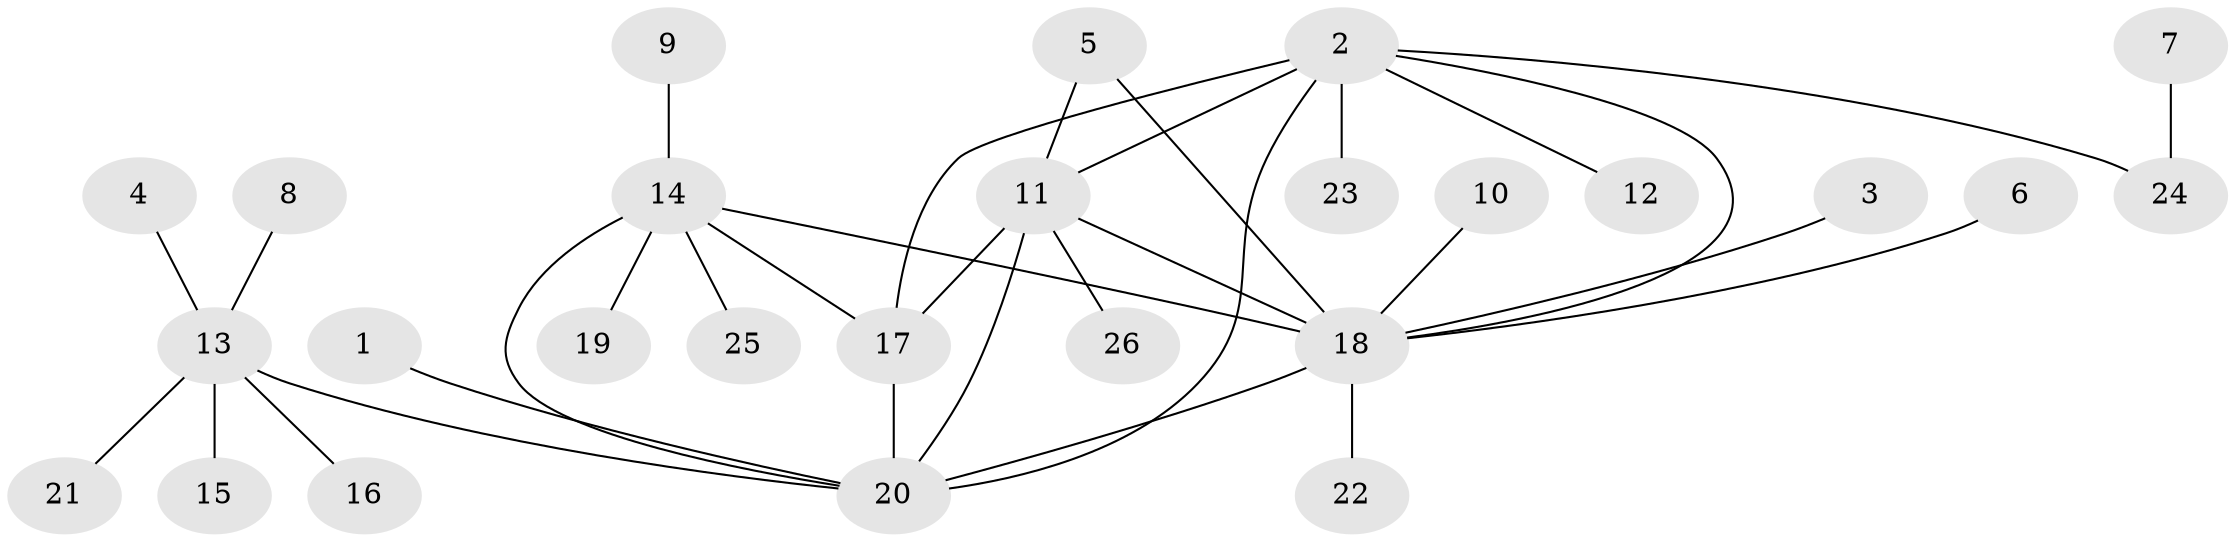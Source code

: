 // original degree distribution, {7: 0.041666666666666664, 2: 0.16666666666666666, 1: 0.6041666666666666, 9: 0.041666666666666664, 8: 0.041666666666666664, 6: 0.020833333333333332, 3: 0.020833333333333332, 4: 0.0625}
// Generated by graph-tools (version 1.1) at 2025/50/03/09/25 03:50:39]
// undirected, 26 vertices, 33 edges
graph export_dot {
graph [start="1"]
  node [color=gray90,style=filled];
  1;
  2;
  3;
  4;
  5;
  6;
  7;
  8;
  9;
  10;
  11;
  12;
  13;
  14;
  15;
  16;
  17;
  18;
  19;
  20;
  21;
  22;
  23;
  24;
  25;
  26;
  1 -- 20 [weight=1.0];
  2 -- 11 [weight=1.0];
  2 -- 12 [weight=1.0];
  2 -- 17 [weight=1.0];
  2 -- 18 [weight=1.0];
  2 -- 20 [weight=1.0];
  2 -- 23 [weight=1.0];
  2 -- 24 [weight=1.0];
  3 -- 18 [weight=1.0];
  4 -- 13 [weight=1.0];
  5 -- 11 [weight=1.0];
  5 -- 18 [weight=1.0];
  6 -- 18 [weight=1.0];
  7 -- 24 [weight=1.0];
  8 -- 13 [weight=1.0];
  9 -- 14 [weight=1.0];
  10 -- 18 [weight=1.0];
  11 -- 17 [weight=1.0];
  11 -- 18 [weight=1.0];
  11 -- 20 [weight=1.0];
  11 -- 26 [weight=1.0];
  13 -- 15 [weight=1.0];
  13 -- 16 [weight=1.0];
  13 -- 20 [weight=1.0];
  13 -- 21 [weight=1.0];
  14 -- 17 [weight=1.0];
  14 -- 18 [weight=1.0];
  14 -- 19 [weight=1.0];
  14 -- 20 [weight=2.0];
  14 -- 25 [weight=1.0];
  17 -- 20 [weight=1.0];
  18 -- 20 [weight=2.0];
  18 -- 22 [weight=1.0];
}
